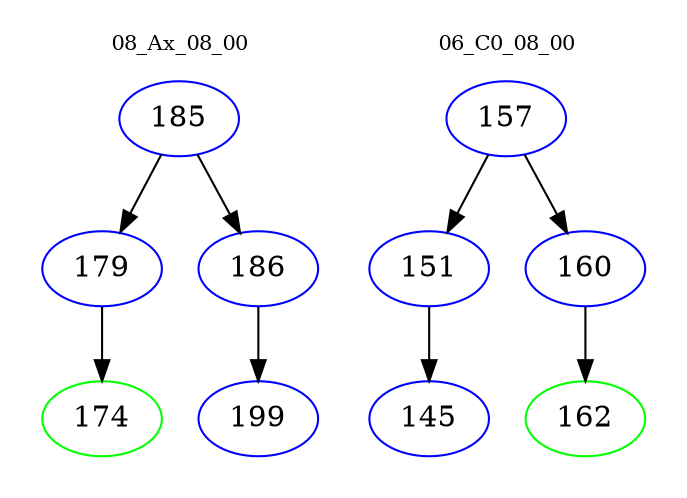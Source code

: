 digraph{
subgraph cluster_0 {
color = white
label = "08_Ax_08_00";
fontsize=10;
T0_185 [label="185", color="blue"]
T0_185 -> T0_179 [color="black"]
T0_179 [label="179", color="blue"]
T0_179 -> T0_174 [color="black"]
T0_174 [label="174", color="green"]
T0_185 -> T0_186 [color="black"]
T0_186 [label="186", color="blue"]
T0_186 -> T0_199 [color="black"]
T0_199 [label="199", color="blue"]
}
subgraph cluster_1 {
color = white
label = "06_C0_08_00";
fontsize=10;
T1_157 [label="157", color="blue"]
T1_157 -> T1_151 [color="black"]
T1_151 [label="151", color="blue"]
T1_151 -> T1_145 [color="black"]
T1_145 [label="145", color="blue"]
T1_157 -> T1_160 [color="black"]
T1_160 [label="160", color="blue"]
T1_160 -> T1_162 [color="black"]
T1_162 [label="162", color="green"]
}
}
